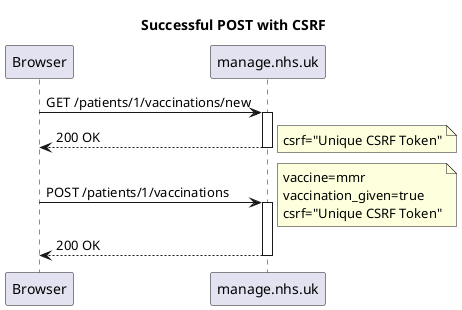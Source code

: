 @startuml

title Successful POST with CSRF

autoactivate on

Browser -> manage.nhs.uk: GET /patients/1/vaccinations/new
return 200 OK

note right
    csrf="Unique CSRF Token"
end note

Browser -> manage.nhs.uk: POST /patients/1/vaccinations
note right
    vaccine=mmr
    vaccination_given=true
    csrf="Unique CSRF Token"
end note
return 200 OK

@enduml
